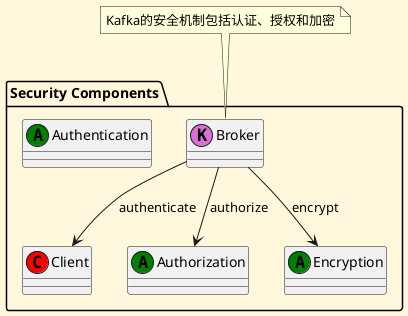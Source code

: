 @startuml
skinparam backgroundColor #FFF8DC

package "Security Components" {
    class Broker << (K,orchid) >>
    class Client << (C,red) >>
    class Authentication << (A,green) >>
    class Authorization << (A,green) >>
    class Encryption << (A,green) >>
}

Broker --> Client : authenticate
Broker --> Authorization : authorize
Broker --> Encryption : encrypt

note top of Broker : Kafka的安全机制包括认证、授权和加密
@enduml
